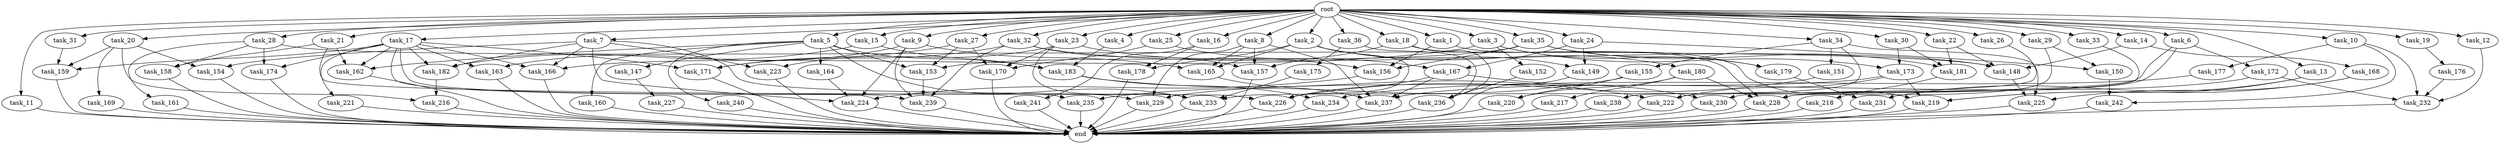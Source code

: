 digraph G {
  root [size="0.000000"];
  task_1 [size="1.024000"];
  task_2 [size="1.024000"];
  task_3 [size="1.024000"];
  task_4 [size="1.024000"];
  task_5 [size="1.024000"];
  task_6 [size="1.024000"];
  task_7 [size="1.024000"];
  task_8 [size="1.024000"];
  task_9 [size="1.024000"];
  task_10 [size="1.024000"];
  task_11 [size="1.024000"];
  task_12 [size="1.024000"];
  task_13 [size="1.024000"];
  task_14 [size="1.024000"];
  task_15 [size="1.024000"];
  task_16 [size="1.024000"];
  task_17 [size="1.024000"];
  task_18 [size="1.024000"];
  task_19 [size="1.024000"];
  task_20 [size="1.024000"];
  task_21 [size="1.024000"];
  task_22 [size="1.024000"];
  task_23 [size="1.024000"];
  task_24 [size="1.024000"];
  task_25 [size="1.024000"];
  task_26 [size="1.024000"];
  task_27 [size="1.024000"];
  task_28 [size="1.024000"];
  task_29 [size="1.024000"];
  task_30 [size="1.024000"];
  task_31 [size="1.024000"];
  task_32 [size="1.024000"];
  task_33 [size="1.024000"];
  task_34 [size="1.024000"];
  task_35 [size="1.024000"];
  task_36 [size="1.024000"];
  task_147 [size="858993459.200000"];
  task_148 [size="2267742732.288000"];
  task_149 [size="584115552.256000"];
  task_150 [size="687194767.360000"];
  task_151 [size="34359738.368000"];
  task_152 [size="695784701.952000"];
  task_153 [size="2267742732.288000"];
  task_154 [size="584115552.256000"];
  task_155 [size="34359738.368000"];
  task_156 [size="2104533975.040000"];
  task_157 [size="1417339207.680000"];
  task_158 [size="1245540515.840000"];
  task_159 [size="652835028.992000"];
  task_160 [size="858993459.200000"];
  task_161 [size="549755813.888000"];
  task_162 [size="1864015806.464000"];
  task_163 [size="343597383.680000"];
  task_164 [size="858993459.200000"];
  task_165 [size="489626271.744000"];
  task_166 [size="1554778161.152000"];
  task_167 [size="627065225.216000"];
  task_168 [size="549755813.888000"];
  task_169 [size="34359738.368000"];
  task_170 [size="1176821039.104000"];
  task_171 [size="1717986918.400000"];
  task_172 [size="858993459.200000"];
  task_173 [size="1005022347.264000"];
  task_174 [size="858993459.200000"];
  task_175 [size="137438953.472000"];
  task_176 [size="420906795.008000"];
  task_177 [size="137438953.472000"];
  task_178 [size="730144440.320000"];
  task_179 [size="1554778161.152000"];
  task_180 [size="34359738.368000"];
  task_181 [size="1477468749.824000"];
  task_182 [size="1279900254.208000"];
  task_183 [size="1700807049.216000"];
  task_216 [size="893353197.568000"];
  task_217 [size="858993459.200000"];
  task_218 [size="77309411.328000"];
  task_219 [size="1606317768.704000"];
  task_220 [size="936302870.528000"];
  task_221 [size="309237645.312000"];
  task_222 [size="1082331758.592000"];
  task_223 [size="1099511627.776000"];
  task_224 [size="1657857376.256000"];
  task_225 [size="309237645.312000"];
  task_226 [size="1735166787.584000"];
  task_227 [size="77309411.328000"];
  task_228 [size="2164663517.184000"];
  task_229 [size="1047972020.224000"];
  task_230 [size="446676598.784000"];
  task_231 [size="1554778161.152000"];
  task_232 [size="1211180777.472000"];
  task_233 [size="3126736191.488000"];
  task_234 [size="1005022347.264000"];
  task_235 [size="386547056.640000"];
  task_236 [size="584115552.256000"];
  task_237 [size="1357209665.536000"];
  task_238 [size="34359738.368000"];
  task_239 [size="1340029796.352000"];
  task_240 [size="858993459.200000"];
  task_241 [size="695784701.952000"];
  task_242 [size="996432412.672000"];
  end [size="0.000000"];

  root -> task_1 [size="1.000000"];
  root -> task_2 [size="1.000000"];
  root -> task_3 [size="1.000000"];
  root -> task_4 [size="1.000000"];
  root -> task_5 [size="1.000000"];
  root -> task_6 [size="1.000000"];
  root -> task_7 [size="1.000000"];
  root -> task_8 [size="1.000000"];
  root -> task_9 [size="1.000000"];
  root -> task_10 [size="1.000000"];
  root -> task_11 [size="1.000000"];
  root -> task_12 [size="1.000000"];
  root -> task_13 [size="1.000000"];
  root -> task_14 [size="1.000000"];
  root -> task_15 [size="1.000000"];
  root -> task_16 [size="1.000000"];
  root -> task_17 [size="1.000000"];
  root -> task_18 [size="1.000000"];
  root -> task_19 [size="1.000000"];
  root -> task_20 [size="1.000000"];
  root -> task_21 [size="1.000000"];
  root -> task_22 [size="1.000000"];
  root -> task_23 [size="1.000000"];
  root -> task_24 [size="1.000000"];
  root -> task_25 [size="1.000000"];
  root -> task_26 [size="1.000000"];
  root -> task_27 [size="1.000000"];
  root -> task_28 [size="1.000000"];
  root -> task_29 [size="1.000000"];
  root -> task_30 [size="1.000000"];
  root -> task_31 [size="1.000000"];
  root -> task_32 [size="1.000000"];
  root -> task_33 [size="1.000000"];
  root -> task_34 [size="1.000000"];
  root -> task_35 [size="1.000000"];
  root -> task_36 [size="1.000000"];
  task_1 -> task_156 [size="679477248.000000"];
  task_1 -> task_219 [size="679477248.000000"];
  task_2 -> task_149 [size="33554432.000000"];
  task_2 -> task_165 [size="33554432.000000"];
  task_2 -> task_178 [size="33554432.000000"];
  task_2 -> task_180 [size="33554432.000000"];
  task_2 -> task_226 [size="33554432.000000"];
  task_3 -> task_152 [size="679477248.000000"];
  task_3 -> task_166 [size="679477248.000000"];
  task_3 -> task_173 [size="679477248.000000"];
  task_3 -> task_179 [size="679477248.000000"];
  task_4 -> task_183 [size="411041792.000000"];
  task_5 -> task_147 [size="838860800.000000"];
  task_5 -> task_153 [size="838860800.000000"];
  task_5 -> task_160 [size="838860800.000000"];
  task_5 -> task_162 [size="838860800.000000"];
  task_5 -> task_164 [size="838860800.000000"];
  task_5 -> task_183 [size="838860800.000000"];
  task_5 -> task_233 [size="838860800.000000"];
  task_5 -> task_240 [size="838860800.000000"];
  task_6 -> task_172 [size="838860800.000000"];
  task_6 -> task_228 [size="838860800.000000"];
  task_6 -> task_233 [size="838860800.000000"];
  task_7 -> task_154 [size="536870912.000000"];
  task_7 -> task_166 [size="536870912.000000"];
  task_7 -> task_182 [size="536870912.000000"];
  task_7 -> task_223 [size="536870912.000000"];
  task_7 -> task_224 [size="536870912.000000"];
  task_7 -> task_229 [size="536870912.000000"];
  task_8 -> task_157 [size="411041792.000000"];
  task_8 -> task_165 [size="411041792.000000"];
  task_8 -> task_229 [size="411041792.000000"];
  task_8 -> task_237 [size="411041792.000000"];
  task_9 -> task_163 [size="33554432.000000"];
  task_9 -> task_165 [size="33554432.000000"];
  task_9 -> task_224 [size="33554432.000000"];
  task_9 -> task_239 [size="33554432.000000"];
  task_10 -> task_177 [size="134217728.000000"];
  task_10 -> task_232 [size="134217728.000000"];
  task_10 -> task_242 [size="134217728.000000"];
  task_11 -> end [size="1.000000"];
  task_12 -> task_232 [size="838860800.000000"];
  task_13 -> task_219 [size="679477248.000000"];
  task_13 -> task_231 [size="679477248.000000"];
  task_14 -> task_148 [size="536870912.000000"];
  task_14 -> task_168 [size="536870912.000000"];
  task_15 -> task_182 [size="411041792.000000"];
  task_15 -> task_183 [size="411041792.000000"];
  task_16 -> task_178 [size="679477248.000000"];
  task_16 -> task_241 [size="679477248.000000"];
  task_17 -> task_159 [size="301989888.000000"];
  task_17 -> task_162 [size="301989888.000000"];
  task_17 -> task_163 [size="301989888.000000"];
  task_17 -> task_166 [size="301989888.000000"];
  task_17 -> task_171 [size="301989888.000000"];
  task_17 -> task_174 [size="301989888.000000"];
  task_17 -> task_182 [size="301989888.000000"];
  task_17 -> task_221 [size="301989888.000000"];
  task_17 -> task_235 [size="301989888.000000"];
  task_17 -> task_239 [size="301989888.000000"];
  task_18 -> task_157 [size="134217728.000000"];
  task_18 -> task_228 [size="134217728.000000"];
  task_18 -> task_236 [size="134217728.000000"];
  task_19 -> task_176 [size="411041792.000000"];
  task_20 -> task_154 [size="33554432.000000"];
  task_20 -> task_159 [size="33554432.000000"];
  task_20 -> task_169 [size="33554432.000000"];
  task_20 -> task_216 [size="33554432.000000"];
  task_21 -> task_158 [size="679477248.000000"];
  task_21 -> task_162 [size="679477248.000000"];
  task_21 -> task_226 [size="679477248.000000"];
  task_22 -> task_148 [size="301989888.000000"];
  task_22 -> task_181 [size="301989888.000000"];
  task_23 -> task_156 [size="536870912.000000"];
  task_23 -> task_170 [size="536870912.000000"];
  task_23 -> task_223 [size="536870912.000000"];
  task_23 -> task_233 [size="536870912.000000"];
  task_24 -> task_149 [size="536870912.000000"];
  task_24 -> task_150 [size="536870912.000000"];
  task_24 -> task_167 [size="536870912.000000"];
  task_25 -> task_167 [size="75497472.000000"];
  task_25 -> task_170 [size="75497472.000000"];
  task_26 -> task_222 [size="679477248.000000"];
  task_27 -> task_153 [size="536870912.000000"];
  task_27 -> task_170 [size="536870912.000000"];
  task_27 -> task_171 [size="536870912.000000"];
  task_28 -> task_148 [size="536870912.000000"];
  task_28 -> task_158 [size="536870912.000000"];
  task_28 -> task_161 [size="536870912.000000"];
  task_28 -> task_174 [size="536870912.000000"];
  task_29 -> task_150 [size="134217728.000000"];
  task_29 -> task_230 [size="134217728.000000"];
  task_30 -> task_173 [size="301989888.000000"];
  task_30 -> task_181 [size="301989888.000000"];
  task_31 -> task_159 [size="301989888.000000"];
  task_32 -> task_148 [size="838860800.000000"];
  task_32 -> task_157 [size="838860800.000000"];
  task_32 -> task_171 [size="838860800.000000"];
  task_32 -> task_239 [size="838860800.000000"];
  task_33 -> task_228 [size="301989888.000000"];
  task_34 -> task_151 [size="33554432.000000"];
  task_34 -> task_155 [size="33554432.000000"];
  task_34 -> task_225 [size="33554432.000000"];
  task_34 -> task_238 [size="33554432.000000"];
  task_35 -> task_153 [size="838860800.000000"];
  task_35 -> task_156 [size="838860800.000000"];
  task_35 -> task_179 [size="838860800.000000"];
  task_35 -> task_181 [size="838860800.000000"];
  task_36 -> task_175 [size="134217728.000000"];
  task_36 -> task_236 [size="134217728.000000"];
  task_147 -> task_227 [size="75497472.000000"];
  task_148 -> task_225 [size="134217728.000000"];
  task_149 -> end [size="1.000000"];
  task_150 -> task_242 [size="838860800.000000"];
  task_151 -> task_226 [size="679477248.000000"];
  task_152 -> task_236 [size="301989888.000000"];
  task_153 -> task_239 [size="134217728.000000"];
  task_154 -> end [size="1.000000"];
  task_155 -> task_220 [size="75497472.000000"];
  task_155 -> task_235 [size="75497472.000000"];
  task_156 -> task_224 [size="209715200.000000"];
  task_157 -> end [size="1.000000"];
  task_158 -> end [size="1.000000"];
  task_159 -> end [size="1.000000"];
  task_160 -> end [size="1.000000"];
  task_161 -> end [size="1.000000"];
  task_162 -> end [size="1.000000"];
  task_163 -> end [size="1.000000"];
  task_164 -> task_224 [size="838860800.000000"];
  task_165 -> task_237 [size="536870912.000000"];
  task_166 -> end [size="1.000000"];
  task_167 -> task_226 [size="301989888.000000"];
  task_167 -> task_230 [size="301989888.000000"];
  task_167 -> task_237 [size="301989888.000000"];
  task_168 -> task_219 [size="134217728.000000"];
  task_168 -> task_225 [size="134217728.000000"];
  task_169 -> end [size="1.000000"];
  task_170 -> end [size="1.000000"];
  task_171 -> end [size="1.000000"];
  task_172 -> task_232 [size="75497472.000000"];
  task_172 -> task_237 [size="75497472.000000"];
  task_173 -> task_219 [size="75497472.000000"];
  task_173 -> task_222 [size="75497472.000000"];
  task_173 -> task_229 [size="75497472.000000"];
  task_174 -> end [size="1.000000"];
  task_175 -> task_233 [size="838860800.000000"];
  task_176 -> task_232 [size="134217728.000000"];
  task_177 -> task_234 [size="679477248.000000"];
  task_178 -> end [size="1.000000"];
  task_179 -> task_231 [size="838860800.000000"];
  task_180 -> task_217 [size="838860800.000000"];
  task_180 -> task_220 [size="838860800.000000"];
  task_180 -> task_228 [size="838860800.000000"];
  task_181 -> task_218 [size="75497472.000000"];
  task_182 -> task_216 [size="838860800.000000"];
  task_183 -> task_222 [size="301989888.000000"];
  task_183 -> task_234 [size="301989888.000000"];
  task_216 -> end [size="1.000000"];
  task_217 -> end [size="1.000000"];
  task_218 -> end [size="1.000000"];
  task_219 -> end [size="1.000000"];
  task_220 -> end [size="1.000000"];
  task_221 -> end [size="1.000000"];
  task_222 -> end [size="1.000000"];
  task_223 -> end [size="1.000000"];
  task_224 -> end [size="1.000000"];
  task_225 -> end [size="1.000000"];
  task_226 -> end [size="1.000000"];
  task_227 -> end [size="1.000000"];
  task_228 -> end [size="1.000000"];
  task_229 -> end [size="1.000000"];
  task_230 -> end [size="1.000000"];
  task_231 -> end [size="1.000000"];
  task_232 -> end [size="1.000000"];
  task_233 -> end [size="1.000000"];
  task_234 -> end [size="1.000000"];
  task_235 -> end [size="1.000000"];
  task_236 -> end [size="1.000000"];
  task_237 -> end [size="1.000000"];
  task_238 -> end [size="1.000000"];
  task_239 -> end [size="1.000000"];
  task_240 -> end [size="1.000000"];
  task_241 -> end [size="1.000000"];
  task_242 -> end [size="1.000000"];
}
